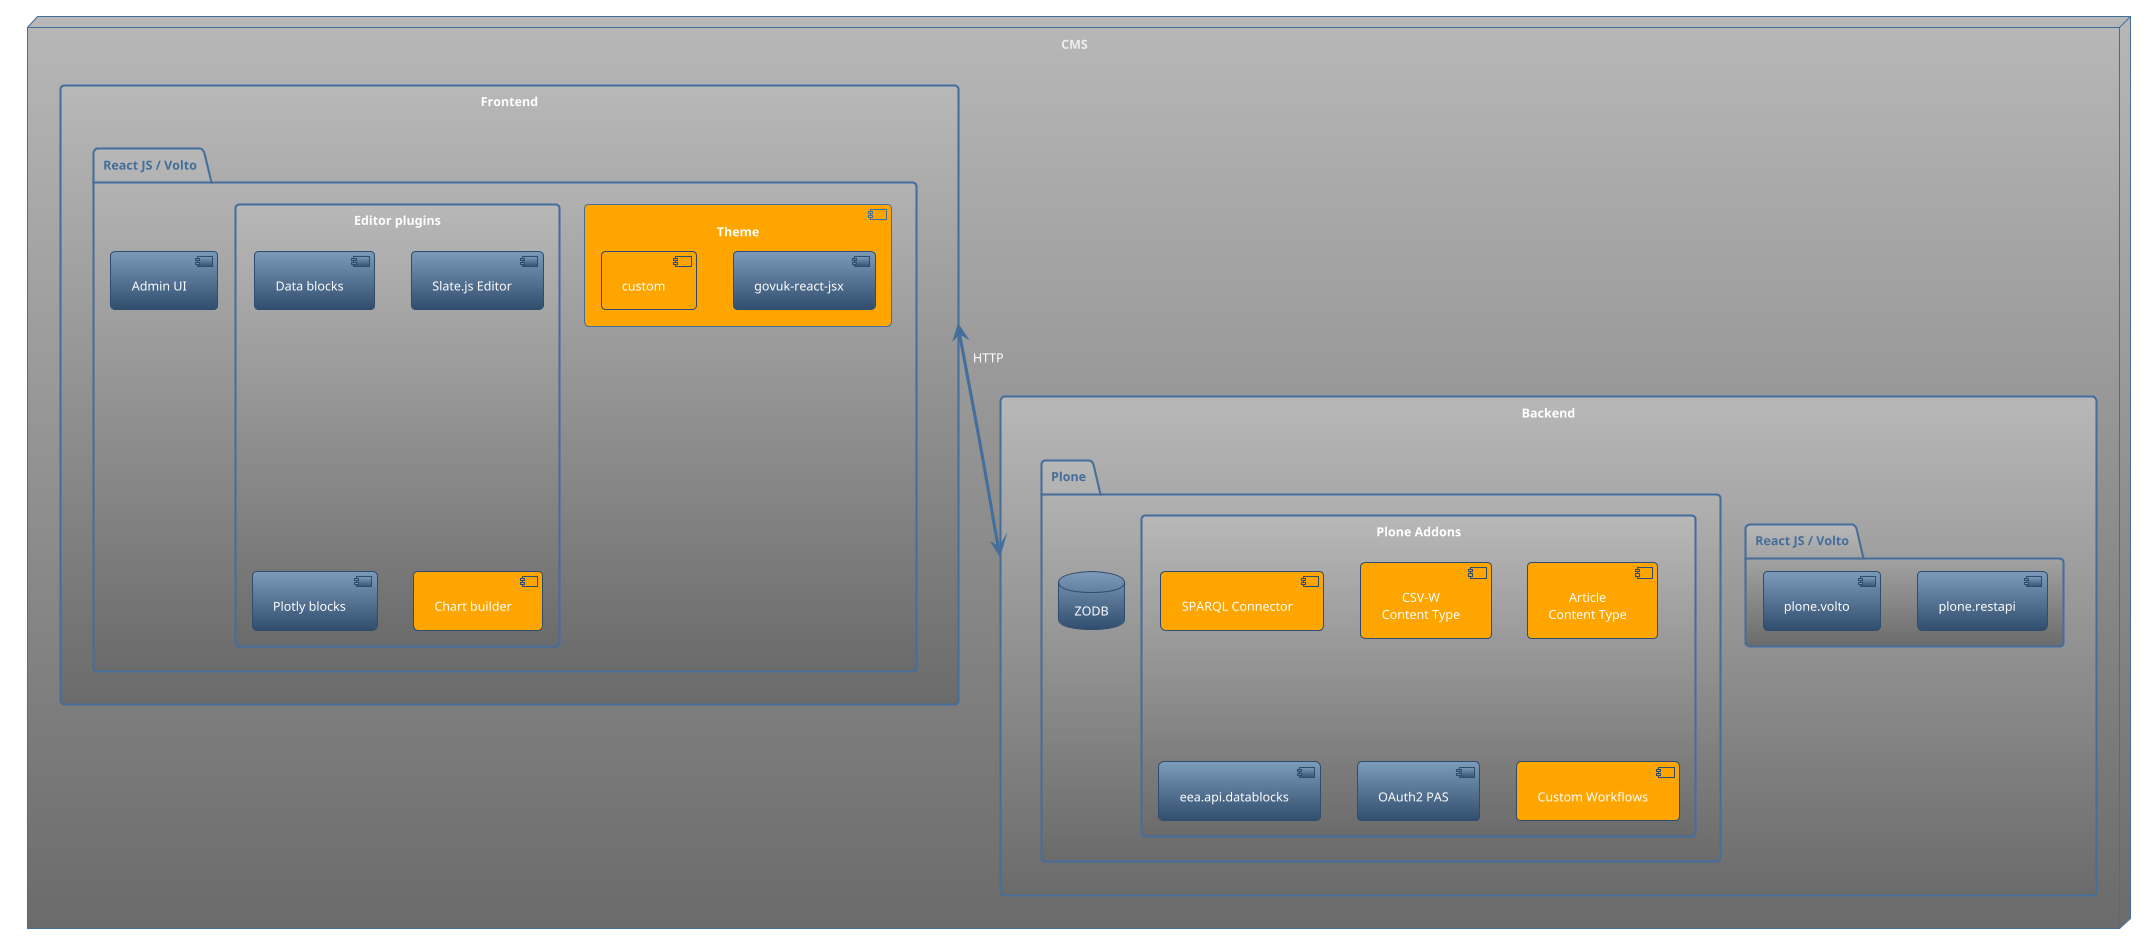 @startuml
!theme spacelab
skinparam defaultFontName Oswald

skinparam defaultTextAlignment center
skinparam noteTextAlignment left
' left to right direction

'node "Publish My Data" {
'    database SPARQL as "Stardog\nRDF\ntriple store"
'    [Drafter]
'    [Data\nBrowser]
'}

node "CMS" {
  rectangle Frontend {
    package VoltoFE as "React JS / Volto" {
        component Theme #Orange {
          [govuk] as "govuk-react-jsx"
          [custom] #Orange
        }
        [Admin UI]
        rectangle "Editor plugins" {
          component datablocks as "Data blocks"
          component wsywig as "Slate.js Editor"
          component plotlyblocks as "Plotly blocks"
          component chartbuilder as "Chart builder" #Orange
        }
    }
  }
  rectangle Backend {
    package VoltoBE as "React JS / Volto" {
    [plone.restapi]
    [plone.volto]
  }
  package Plone {
    rectangle PloneAddons as "Plone Addons" {
        component SPARQLDC as "SPARQL Connector" #Orange
        ' SPARQLDC <-> SPARQL : SPARQL
        component CSVW_CT as "CSV-W\nContent Type" #Orange
        component Article_CT as "Article\nContent Type" #Orange
        component EEA as "eea.api.datablocks"
        component OAUTH2 as "OAuth2 PAS"
        component workflow as "Custom Workflows" #Orange
    }
    database ZODB
    }
  Frontend <-d-> Backend : HTTP
}
}


@enduml